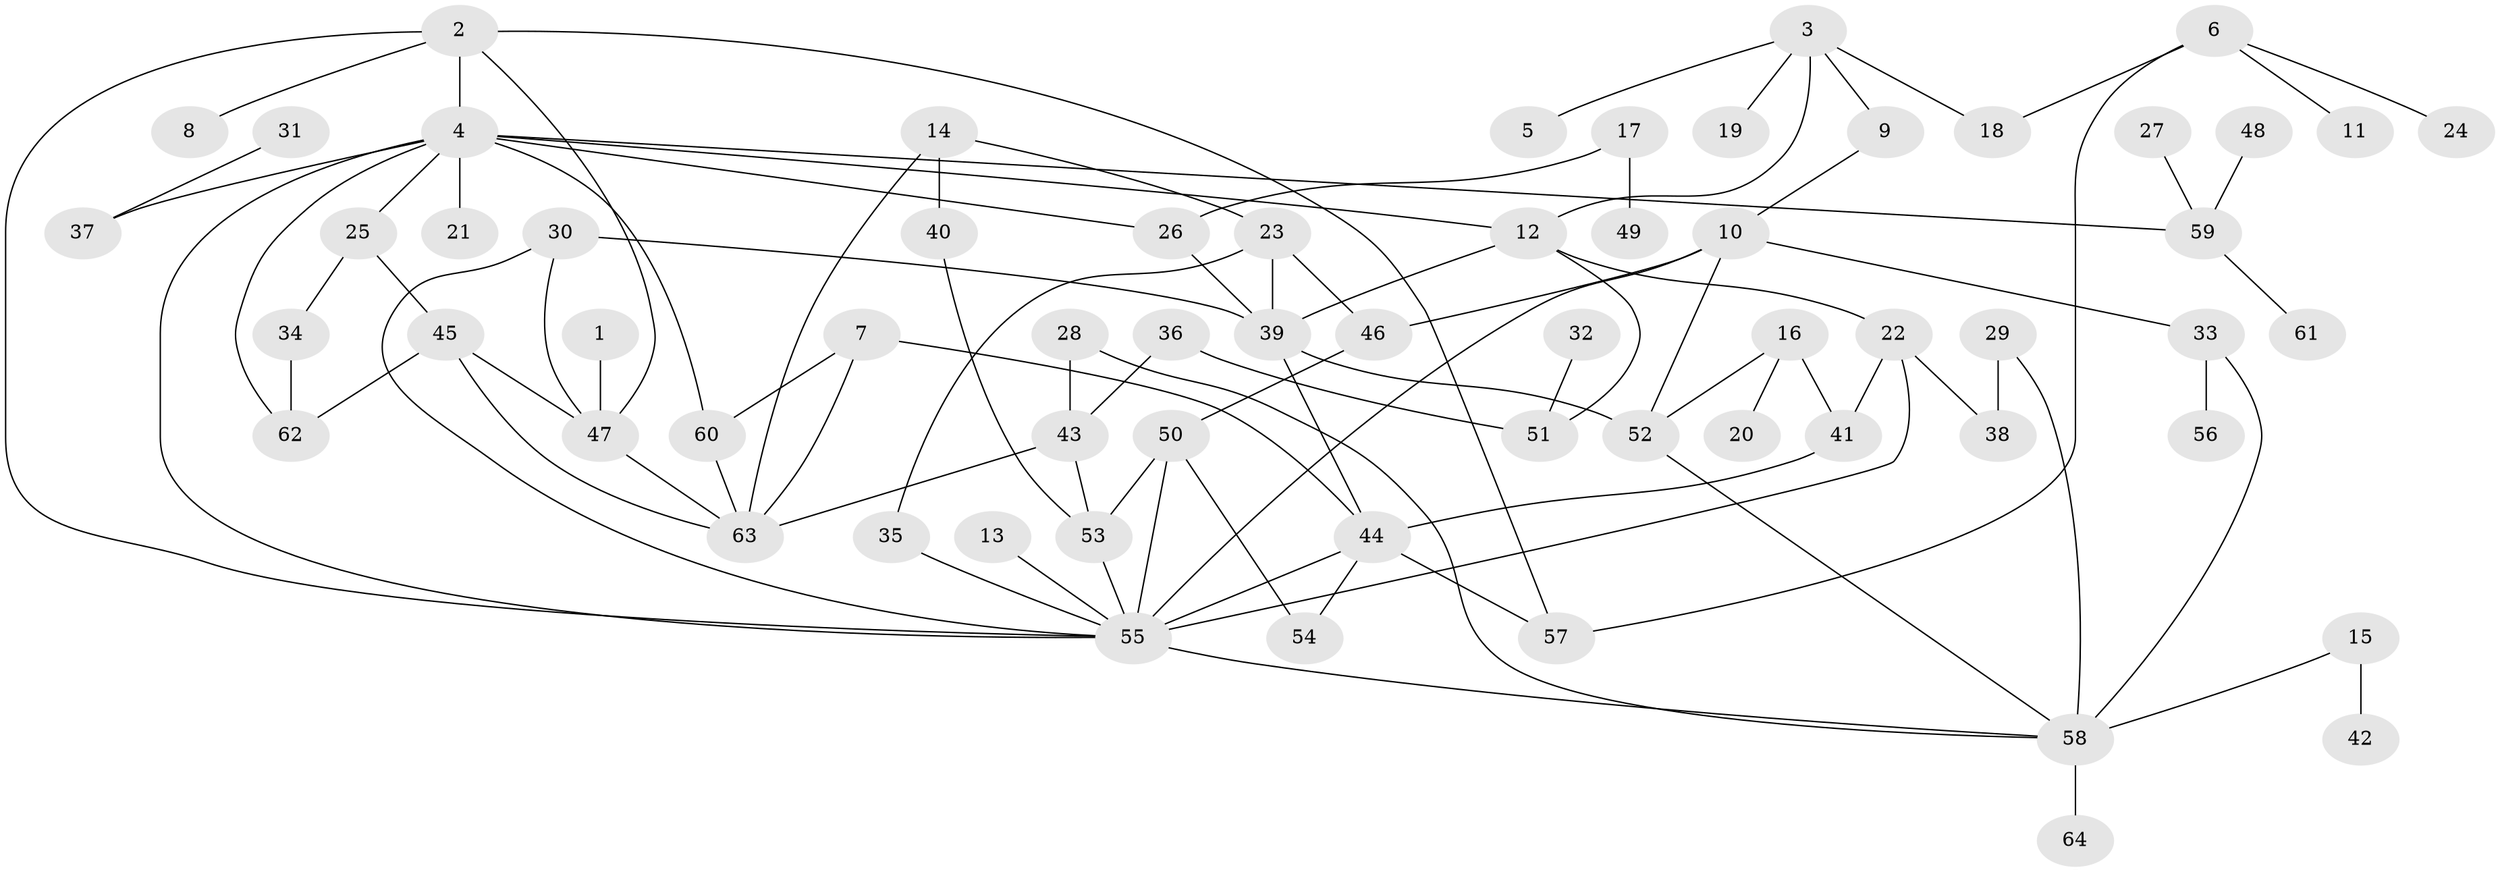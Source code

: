 // original degree distribution, {5: 0.0703125, 7: 0.0234375, 4: 0.109375, 8: 0.0078125, 3: 0.1796875, 1: 0.2578125, 6: 0.0078125, 2: 0.34375}
// Generated by graph-tools (version 1.1) at 2025/25/03/09/25 03:25:26]
// undirected, 64 vertices, 95 edges
graph export_dot {
graph [start="1"]
  node [color=gray90,style=filled];
  1;
  2;
  3;
  4;
  5;
  6;
  7;
  8;
  9;
  10;
  11;
  12;
  13;
  14;
  15;
  16;
  17;
  18;
  19;
  20;
  21;
  22;
  23;
  24;
  25;
  26;
  27;
  28;
  29;
  30;
  31;
  32;
  33;
  34;
  35;
  36;
  37;
  38;
  39;
  40;
  41;
  42;
  43;
  44;
  45;
  46;
  47;
  48;
  49;
  50;
  51;
  52;
  53;
  54;
  55;
  56;
  57;
  58;
  59;
  60;
  61;
  62;
  63;
  64;
  1 -- 47 [weight=1.0];
  2 -- 4 [weight=1.0];
  2 -- 8 [weight=1.0];
  2 -- 47 [weight=1.0];
  2 -- 55 [weight=1.0];
  2 -- 57 [weight=1.0];
  3 -- 5 [weight=1.0];
  3 -- 9 [weight=1.0];
  3 -- 12 [weight=1.0];
  3 -- 18 [weight=1.0];
  3 -- 19 [weight=1.0];
  4 -- 12 [weight=1.0];
  4 -- 21 [weight=1.0];
  4 -- 25 [weight=1.0];
  4 -- 26 [weight=1.0];
  4 -- 37 [weight=1.0];
  4 -- 55 [weight=1.0];
  4 -- 59 [weight=1.0];
  4 -- 60 [weight=1.0];
  4 -- 62 [weight=1.0];
  6 -- 11 [weight=1.0];
  6 -- 18 [weight=1.0];
  6 -- 24 [weight=1.0];
  6 -- 57 [weight=1.0];
  7 -- 44 [weight=1.0];
  7 -- 60 [weight=1.0];
  7 -- 63 [weight=1.0];
  9 -- 10 [weight=1.0];
  10 -- 33 [weight=1.0];
  10 -- 46 [weight=1.0];
  10 -- 52 [weight=1.0];
  10 -- 55 [weight=1.0];
  12 -- 22 [weight=1.0];
  12 -- 39 [weight=1.0];
  12 -- 51 [weight=1.0];
  13 -- 55 [weight=1.0];
  14 -- 23 [weight=1.0];
  14 -- 40 [weight=1.0];
  14 -- 63 [weight=1.0];
  15 -- 42 [weight=1.0];
  15 -- 58 [weight=1.0];
  16 -- 20 [weight=1.0];
  16 -- 41 [weight=1.0];
  16 -- 52 [weight=1.0];
  17 -- 26 [weight=1.0];
  17 -- 49 [weight=1.0];
  22 -- 38 [weight=1.0];
  22 -- 41 [weight=1.0];
  22 -- 55 [weight=1.0];
  23 -- 35 [weight=1.0];
  23 -- 39 [weight=1.0];
  23 -- 46 [weight=1.0];
  25 -- 34 [weight=1.0];
  25 -- 45 [weight=1.0];
  26 -- 39 [weight=1.0];
  27 -- 59 [weight=1.0];
  28 -- 43 [weight=1.0];
  28 -- 58 [weight=1.0];
  29 -- 38 [weight=1.0];
  29 -- 58 [weight=1.0];
  30 -- 39 [weight=1.0];
  30 -- 47 [weight=1.0];
  30 -- 55 [weight=1.0];
  31 -- 37 [weight=1.0];
  32 -- 51 [weight=1.0];
  33 -- 56 [weight=2.0];
  33 -- 58 [weight=1.0];
  34 -- 62 [weight=1.0];
  35 -- 55 [weight=1.0];
  36 -- 43 [weight=1.0];
  36 -- 51 [weight=1.0];
  39 -- 44 [weight=2.0];
  39 -- 52 [weight=1.0];
  40 -- 53 [weight=1.0];
  41 -- 44 [weight=1.0];
  43 -- 53 [weight=1.0];
  43 -- 63 [weight=1.0];
  44 -- 54 [weight=1.0];
  44 -- 55 [weight=1.0];
  44 -- 57 [weight=1.0];
  45 -- 47 [weight=1.0];
  45 -- 62 [weight=1.0];
  45 -- 63 [weight=1.0];
  46 -- 50 [weight=1.0];
  47 -- 63 [weight=1.0];
  48 -- 59 [weight=1.0];
  50 -- 53 [weight=1.0];
  50 -- 54 [weight=1.0];
  50 -- 55 [weight=2.0];
  52 -- 58 [weight=1.0];
  53 -- 55 [weight=1.0];
  55 -- 58 [weight=1.0];
  58 -- 64 [weight=1.0];
  59 -- 61 [weight=1.0];
  60 -- 63 [weight=1.0];
}
